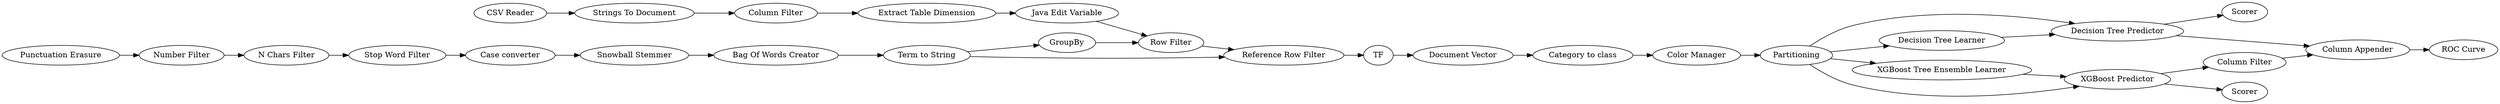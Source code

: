 digraph {
	"3496869258273426031_12" [label=TF]
	"3496869258273426031_33" [label="Case converter"]
	"4242627981247724820_277" [label=Partitioning]
	"4242627981247724820_279" [label="Decision Tree Predictor"]
	"4242627981247724820_361" [label="XGBoost Tree Ensemble Learner"]
	"4242627981247724820_307" [label="Column Filter"]
	"4242627981247724820_295" [label="CSV Reader"]
	"4242627981247724820_275" [label="Category to class"]
	"3496869258273426031_31" [label="N Chars Filter"]
	"3496869258273426031_66" [label="Extract Table Dimension"]
	"4242627981247724820_358" [label=Scorer]
	"-5555753038393216031_6" [label="Column Filter"]
	"4242627981247724820_305" [label="Column Appender"]
	"4242627981247724820_360" [label="ROC Curve"]
	"4242627981247724820_359" [label=Scorer]
	"4242627981247724820_292" [label="Document Vector"]
	"4242627981247724820_291" [label="Decision Tree Learner"]
	"4242627981247724820_276" [label="Color Manager"]
	"3496869258273426031_29" [label="Punctuation Erasure"]
	"3496869258273426031_69" [label="Stop Word Filter"]
	"3496869258273426031_34" [label="Snowball Stemmer"]
	"3496869258273426031_10" [label="Row Filter"]
	"-5555753038393216031_7" [label="Strings To Document"]
	"3496869258273426031_68" [label="Bag Of Words Creator"]
	"4242627981247724820_299" [label="XGBoost Predictor"]
	"3496869258273426031_67" [label="Java Edit Variable"]
	"3496869258273426031_9" [label=GroupBy]
	"3496869258273426031_8" [label="Term to String"]
	"3496869258273426031_11" [label="Reference Row Filter"]
	"3496869258273426031_30" [label="Number Filter"]
	"3496869258273426031_30" -> "3496869258273426031_31"
	"3496869258273426031_8" -> "3496869258273426031_11"
	"3496869258273426031_69" -> "3496869258273426031_33"
	"4242627981247724820_291" -> "4242627981247724820_279"
	"4242627981247724820_279" -> "4242627981247724820_305"
	"3496869258273426031_68" -> "3496869258273426031_8"
	"4242627981247724820_277" -> "4242627981247724820_299"
	"4242627981247724820_295" -> "-5555753038393216031_7"
	"3496869258273426031_33" -> "3496869258273426031_34"
	"-5555753038393216031_6" -> "3496869258273426031_66"
	"4242627981247724820_276" -> "4242627981247724820_277"
	"3496869258273426031_67" -> "3496869258273426031_10"
	"4242627981247724820_279" -> "4242627981247724820_358"
	"3496869258273426031_31" -> "3496869258273426031_69"
	"4242627981247724820_277" -> "4242627981247724820_279"
	"3496869258273426031_29" -> "3496869258273426031_30"
	"4242627981247724820_299" -> "4242627981247724820_307"
	"3496869258273426031_11" -> "3496869258273426031_12"
	"3496869258273426031_8" -> "3496869258273426031_9"
	"4242627981247724820_292" -> "4242627981247724820_275"
	"4242627981247724820_305" -> "4242627981247724820_360"
	"3496869258273426031_66" -> "3496869258273426031_67"
	"3496869258273426031_12" -> "4242627981247724820_292"
	"4242627981247724820_277" -> "4242627981247724820_361"
	"4242627981247724820_361" -> "4242627981247724820_299"
	"4242627981247724820_299" -> "4242627981247724820_359"
	"4242627981247724820_307" -> "4242627981247724820_305"
	"4242627981247724820_275" -> "4242627981247724820_276"
	"3496869258273426031_9" -> "3496869258273426031_10"
	"3496869258273426031_10" -> "3496869258273426031_11"
	"3496869258273426031_34" -> "3496869258273426031_68"
	"-5555753038393216031_7" -> "-5555753038393216031_6"
	"4242627981247724820_277" -> "4242627981247724820_291"
	rankdir=LR
}
